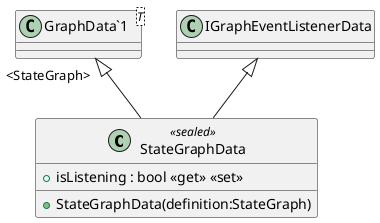 @startuml
class StateGraphData <<sealed>> {
    + isListening : bool <<get>> <<set>>
    + StateGraphData(definition:StateGraph)
}
class "GraphData`1"<T> {
}
"GraphData`1" "<StateGraph>" <|-- StateGraphData
IGraphEventListenerData <|-- StateGraphData
@enduml
